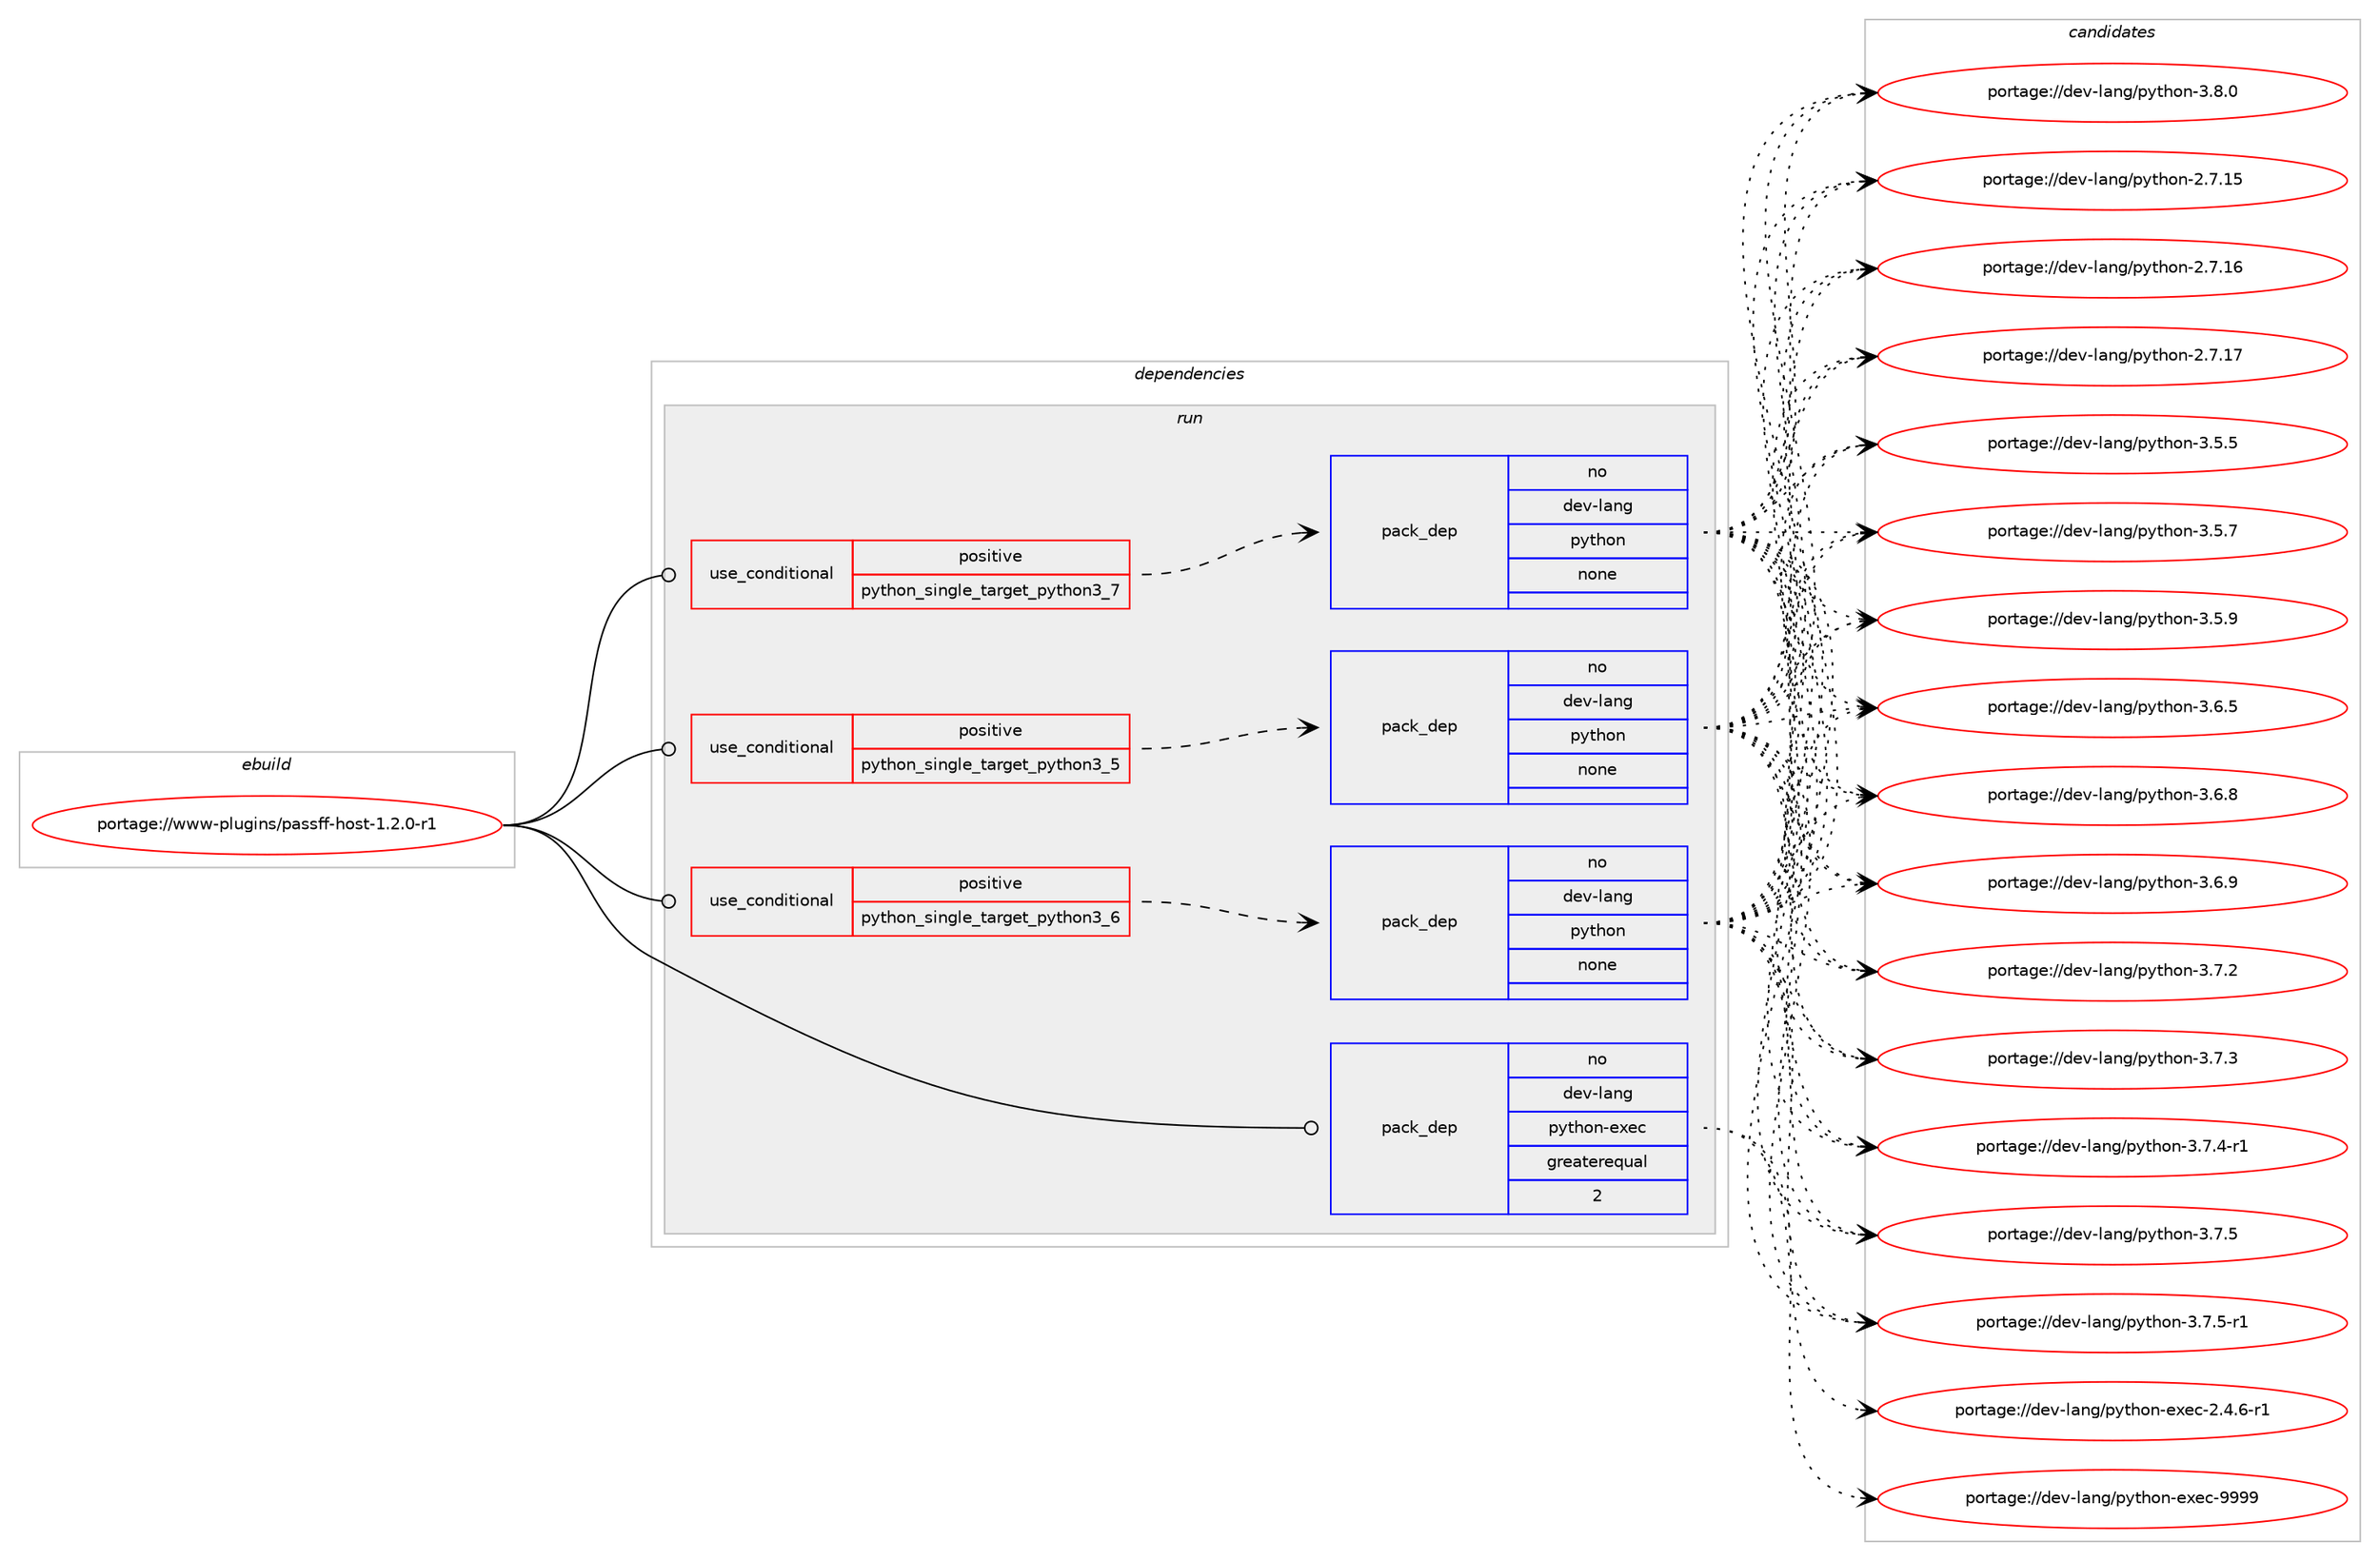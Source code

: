 digraph prolog {

# *************
# Graph options
# *************

newrank=true;
concentrate=true;
compound=true;
graph [rankdir=LR,fontname=Helvetica,fontsize=10,ranksep=1.5];#, ranksep=2.5, nodesep=0.2];
edge  [arrowhead=vee];
node  [fontname=Helvetica,fontsize=10];

# **********
# The ebuild
# **********

subgraph cluster_leftcol {
color=gray;
rank=same;
label=<<i>ebuild</i>>;
id [label="portage://www-plugins/passff-host-1.2.0-r1", color=red, width=4, href="../www-plugins/passff-host-1.2.0-r1.svg"];
}

# ****************
# The dependencies
# ****************

subgraph cluster_midcol {
color=gray;
label=<<i>dependencies</i>>;
subgraph cluster_compile {
fillcolor="#eeeeee";
style=filled;
label=<<i>compile</i>>;
}
subgraph cluster_compileandrun {
fillcolor="#eeeeee";
style=filled;
label=<<i>compile and run</i>>;
}
subgraph cluster_run {
fillcolor="#eeeeee";
style=filled;
label=<<i>run</i>>;
subgraph cond106536 {
dependency443174 [label=<<TABLE BORDER="0" CELLBORDER="1" CELLSPACING="0" CELLPADDING="4"><TR><TD ROWSPAN="3" CELLPADDING="10">use_conditional</TD></TR><TR><TD>positive</TD></TR><TR><TD>python_single_target_python3_5</TD></TR></TABLE>>, shape=none, color=red];
subgraph pack328768 {
dependency443175 [label=<<TABLE BORDER="0" CELLBORDER="1" CELLSPACING="0" CELLPADDING="4" WIDTH="220"><TR><TD ROWSPAN="6" CELLPADDING="30">pack_dep</TD></TR><TR><TD WIDTH="110">no</TD></TR><TR><TD>dev-lang</TD></TR><TR><TD>python</TD></TR><TR><TD>none</TD></TR><TR><TD></TD></TR></TABLE>>, shape=none, color=blue];
}
dependency443174:e -> dependency443175:w [weight=20,style="dashed",arrowhead="vee"];
}
id:e -> dependency443174:w [weight=20,style="solid",arrowhead="odot"];
subgraph cond106537 {
dependency443176 [label=<<TABLE BORDER="0" CELLBORDER="1" CELLSPACING="0" CELLPADDING="4"><TR><TD ROWSPAN="3" CELLPADDING="10">use_conditional</TD></TR><TR><TD>positive</TD></TR><TR><TD>python_single_target_python3_6</TD></TR></TABLE>>, shape=none, color=red];
subgraph pack328769 {
dependency443177 [label=<<TABLE BORDER="0" CELLBORDER="1" CELLSPACING="0" CELLPADDING="4" WIDTH="220"><TR><TD ROWSPAN="6" CELLPADDING="30">pack_dep</TD></TR><TR><TD WIDTH="110">no</TD></TR><TR><TD>dev-lang</TD></TR><TR><TD>python</TD></TR><TR><TD>none</TD></TR><TR><TD></TD></TR></TABLE>>, shape=none, color=blue];
}
dependency443176:e -> dependency443177:w [weight=20,style="dashed",arrowhead="vee"];
}
id:e -> dependency443176:w [weight=20,style="solid",arrowhead="odot"];
subgraph cond106538 {
dependency443178 [label=<<TABLE BORDER="0" CELLBORDER="1" CELLSPACING="0" CELLPADDING="4"><TR><TD ROWSPAN="3" CELLPADDING="10">use_conditional</TD></TR><TR><TD>positive</TD></TR><TR><TD>python_single_target_python3_7</TD></TR></TABLE>>, shape=none, color=red];
subgraph pack328770 {
dependency443179 [label=<<TABLE BORDER="0" CELLBORDER="1" CELLSPACING="0" CELLPADDING="4" WIDTH="220"><TR><TD ROWSPAN="6" CELLPADDING="30">pack_dep</TD></TR><TR><TD WIDTH="110">no</TD></TR><TR><TD>dev-lang</TD></TR><TR><TD>python</TD></TR><TR><TD>none</TD></TR><TR><TD></TD></TR></TABLE>>, shape=none, color=blue];
}
dependency443178:e -> dependency443179:w [weight=20,style="dashed",arrowhead="vee"];
}
id:e -> dependency443178:w [weight=20,style="solid",arrowhead="odot"];
subgraph pack328771 {
dependency443180 [label=<<TABLE BORDER="0" CELLBORDER="1" CELLSPACING="0" CELLPADDING="4" WIDTH="220"><TR><TD ROWSPAN="6" CELLPADDING="30">pack_dep</TD></TR><TR><TD WIDTH="110">no</TD></TR><TR><TD>dev-lang</TD></TR><TR><TD>python-exec</TD></TR><TR><TD>greaterequal</TD></TR><TR><TD>2</TD></TR></TABLE>>, shape=none, color=blue];
}
id:e -> dependency443180:w [weight=20,style="solid",arrowhead="odot"];
}
}

# **************
# The candidates
# **************

subgraph cluster_choices {
rank=same;
color=gray;
label=<<i>candidates</i>>;

subgraph choice328768 {
color=black;
nodesep=1;
choiceportage10010111845108971101034711212111610411111045504655464953 [label="portage://dev-lang/python-2.7.15", color=red, width=4,href="../dev-lang/python-2.7.15.svg"];
choiceportage10010111845108971101034711212111610411111045504655464954 [label="portage://dev-lang/python-2.7.16", color=red, width=4,href="../dev-lang/python-2.7.16.svg"];
choiceportage10010111845108971101034711212111610411111045504655464955 [label="portage://dev-lang/python-2.7.17", color=red, width=4,href="../dev-lang/python-2.7.17.svg"];
choiceportage100101118451089711010347112121116104111110455146534653 [label="portage://dev-lang/python-3.5.5", color=red, width=4,href="../dev-lang/python-3.5.5.svg"];
choiceportage100101118451089711010347112121116104111110455146534655 [label="portage://dev-lang/python-3.5.7", color=red, width=4,href="../dev-lang/python-3.5.7.svg"];
choiceportage100101118451089711010347112121116104111110455146534657 [label="portage://dev-lang/python-3.5.9", color=red, width=4,href="../dev-lang/python-3.5.9.svg"];
choiceportage100101118451089711010347112121116104111110455146544653 [label="portage://dev-lang/python-3.6.5", color=red, width=4,href="../dev-lang/python-3.6.5.svg"];
choiceportage100101118451089711010347112121116104111110455146544656 [label="portage://dev-lang/python-3.6.8", color=red, width=4,href="../dev-lang/python-3.6.8.svg"];
choiceportage100101118451089711010347112121116104111110455146544657 [label="portage://dev-lang/python-3.6.9", color=red, width=4,href="../dev-lang/python-3.6.9.svg"];
choiceportage100101118451089711010347112121116104111110455146554650 [label="portage://dev-lang/python-3.7.2", color=red, width=4,href="../dev-lang/python-3.7.2.svg"];
choiceportage100101118451089711010347112121116104111110455146554651 [label="portage://dev-lang/python-3.7.3", color=red, width=4,href="../dev-lang/python-3.7.3.svg"];
choiceportage1001011184510897110103471121211161041111104551465546524511449 [label="portage://dev-lang/python-3.7.4-r1", color=red, width=4,href="../dev-lang/python-3.7.4-r1.svg"];
choiceportage100101118451089711010347112121116104111110455146554653 [label="portage://dev-lang/python-3.7.5", color=red, width=4,href="../dev-lang/python-3.7.5.svg"];
choiceportage1001011184510897110103471121211161041111104551465546534511449 [label="portage://dev-lang/python-3.7.5-r1", color=red, width=4,href="../dev-lang/python-3.7.5-r1.svg"];
choiceportage100101118451089711010347112121116104111110455146564648 [label="portage://dev-lang/python-3.8.0", color=red, width=4,href="../dev-lang/python-3.8.0.svg"];
dependency443175:e -> choiceportage10010111845108971101034711212111610411111045504655464953:w [style=dotted,weight="100"];
dependency443175:e -> choiceportage10010111845108971101034711212111610411111045504655464954:w [style=dotted,weight="100"];
dependency443175:e -> choiceportage10010111845108971101034711212111610411111045504655464955:w [style=dotted,weight="100"];
dependency443175:e -> choiceportage100101118451089711010347112121116104111110455146534653:w [style=dotted,weight="100"];
dependency443175:e -> choiceportage100101118451089711010347112121116104111110455146534655:w [style=dotted,weight="100"];
dependency443175:e -> choiceportage100101118451089711010347112121116104111110455146534657:w [style=dotted,weight="100"];
dependency443175:e -> choiceportage100101118451089711010347112121116104111110455146544653:w [style=dotted,weight="100"];
dependency443175:e -> choiceportage100101118451089711010347112121116104111110455146544656:w [style=dotted,weight="100"];
dependency443175:e -> choiceportage100101118451089711010347112121116104111110455146544657:w [style=dotted,weight="100"];
dependency443175:e -> choiceportage100101118451089711010347112121116104111110455146554650:w [style=dotted,weight="100"];
dependency443175:e -> choiceportage100101118451089711010347112121116104111110455146554651:w [style=dotted,weight="100"];
dependency443175:e -> choiceportage1001011184510897110103471121211161041111104551465546524511449:w [style=dotted,weight="100"];
dependency443175:e -> choiceportage100101118451089711010347112121116104111110455146554653:w [style=dotted,weight="100"];
dependency443175:e -> choiceportage1001011184510897110103471121211161041111104551465546534511449:w [style=dotted,weight="100"];
dependency443175:e -> choiceportage100101118451089711010347112121116104111110455146564648:w [style=dotted,weight="100"];
}
subgraph choice328769 {
color=black;
nodesep=1;
choiceportage10010111845108971101034711212111610411111045504655464953 [label="portage://dev-lang/python-2.7.15", color=red, width=4,href="../dev-lang/python-2.7.15.svg"];
choiceportage10010111845108971101034711212111610411111045504655464954 [label="portage://dev-lang/python-2.7.16", color=red, width=4,href="../dev-lang/python-2.7.16.svg"];
choiceportage10010111845108971101034711212111610411111045504655464955 [label="portage://dev-lang/python-2.7.17", color=red, width=4,href="../dev-lang/python-2.7.17.svg"];
choiceportage100101118451089711010347112121116104111110455146534653 [label="portage://dev-lang/python-3.5.5", color=red, width=4,href="../dev-lang/python-3.5.5.svg"];
choiceportage100101118451089711010347112121116104111110455146534655 [label="portage://dev-lang/python-3.5.7", color=red, width=4,href="../dev-lang/python-3.5.7.svg"];
choiceportage100101118451089711010347112121116104111110455146534657 [label="portage://dev-lang/python-3.5.9", color=red, width=4,href="../dev-lang/python-3.5.9.svg"];
choiceportage100101118451089711010347112121116104111110455146544653 [label="portage://dev-lang/python-3.6.5", color=red, width=4,href="../dev-lang/python-3.6.5.svg"];
choiceportage100101118451089711010347112121116104111110455146544656 [label="portage://dev-lang/python-3.6.8", color=red, width=4,href="../dev-lang/python-3.6.8.svg"];
choiceportage100101118451089711010347112121116104111110455146544657 [label="portage://dev-lang/python-3.6.9", color=red, width=4,href="../dev-lang/python-3.6.9.svg"];
choiceportage100101118451089711010347112121116104111110455146554650 [label="portage://dev-lang/python-3.7.2", color=red, width=4,href="../dev-lang/python-3.7.2.svg"];
choiceportage100101118451089711010347112121116104111110455146554651 [label="portage://dev-lang/python-3.7.3", color=red, width=4,href="../dev-lang/python-3.7.3.svg"];
choiceportage1001011184510897110103471121211161041111104551465546524511449 [label="portage://dev-lang/python-3.7.4-r1", color=red, width=4,href="../dev-lang/python-3.7.4-r1.svg"];
choiceportage100101118451089711010347112121116104111110455146554653 [label="portage://dev-lang/python-3.7.5", color=red, width=4,href="../dev-lang/python-3.7.5.svg"];
choiceportage1001011184510897110103471121211161041111104551465546534511449 [label="portage://dev-lang/python-3.7.5-r1", color=red, width=4,href="../dev-lang/python-3.7.5-r1.svg"];
choiceportage100101118451089711010347112121116104111110455146564648 [label="portage://dev-lang/python-3.8.0", color=red, width=4,href="../dev-lang/python-3.8.0.svg"];
dependency443177:e -> choiceportage10010111845108971101034711212111610411111045504655464953:w [style=dotted,weight="100"];
dependency443177:e -> choiceportage10010111845108971101034711212111610411111045504655464954:w [style=dotted,weight="100"];
dependency443177:e -> choiceportage10010111845108971101034711212111610411111045504655464955:w [style=dotted,weight="100"];
dependency443177:e -> choiceportage100101118451089711010347112121116104111110455146534653:w [style=dotted,weight="100"];
dependency443177:e -> choiceportage100101118451089711010347112121116104111110455146534655:w [style=dotted,weight="100"];
dependency443177:e -> choiceportage100101118451089711010347112121116104111110455146534657:w [style=dotted,weight="100"];
dependency443177:e -> choiceportage100101118451089711010347112121116104111110455146544653:w [style=dotted,weight="100"];
dependency443177:e -> choiceportage100101118451089711010347112121116104111110455146544656:w [style=dotted,weight="100"];
dependency443177:e -> choiceportage100101118451089711010347112121116104111110455146544657:w [style=dotted,weight="100"];
dependency443177:e -> choiceportage100101118451089711010347112121116104111110455146554650:w [style=dotted,weight="100"];
dependency443177:e -> choiceportage100101118451089711010347112121116104111110455146554651:w [style=dotted,weight="100"];
dependency443177:e -> choiceportage1001011184510897110103471121211161041111104551465546524511449:w [style=dotted,weight="100"];
dependency443177:e -> choiceportage100101118451089711010347112121116104111110455146554653:w [style=dotted,weight="100"];
dependency443177:e -> choiceportage1001011184510897110103471121211161041111104551465546534511449:w [style=dotted,weight="100"];
dependency443177:e -> choiceportage100101118451089711010347112121116104111110455146564648:w [style=dotted,weight="100"];
}
subgraph choice328770 {
color=black;
nodesep=1;
choiceportage10010111845108971101034711212111610411111045504655464953 [label="portage://dev-lang/python-2.7.15", color=red, width=4,href="../dev-lang/python-2.7.15.svg"];
choiceportage10010111845108971101034711212111610411111045504655464954 [label="portage://dev-lang/python-2.7.16", color=red, width=4,href="../dev-lang/python-2.7.16.svg"];
choiceportage10010111845108971101034711212111610411111045504655464955 [label="portage://dev-lang/python-2.7.17", color=red, width=4,href="../dev-lang/python-2.7.17.svg"];
choiceportage100101118451089711010347112121116104111110455146534653 [label="portage://dev-lang/python-3.5.5", color=red, width=4,href="../dev-lang/python-3.5.5.svg"];
choiceportage100101118451089711010347112121116104111110455146534655 [label="portage://dev-lang/python-3.5.7", color=red, width=4,href="../dev-lang/python-3.5.7.svg"];
choiceportage100101118451089711010347112121116104111110455146534657 [label="portage://dev-lang/python-3.5.9", color=red, width=4,href="../dev-lang/python-3.5.9.svg"];
choiceportage100101118451089711010347112121116104111110455146544653 [label="portage://dev-lang/python-3.6.5", color=red, width=4,href="../dev-lang/python-3.6.5.svg"];
choiceportage100101118451089711010347112121116104111110455146544656 [label="portage://dev-lang/python-3.6.8", color=red, width=4,href="../dev-lang/python-3.6.8.svg"];
choiceportage100101118451089711010347112121116104111110455146544657 [label="portage://dev-lang/python-3.6.9", color=red, width=4,href="../dev-lang/python-3.6.9.svg"];
choiceportage100101118451089711010347112121116104111110455146554650 [label="portage://dev-lang/python-3.7.2", color=red, width=4,href="../dev-lang/python-3.7.2.svg"];
choiceportage100101118451089711010347112121116104111110455146554651 [label="portage://dev-lang/python-3.7.3", color=red, width=4,href="../dev-lang/python-3.7.3.svg"];
choiceportage1001011184510897110103471121211161041111104551465546524511449 [label="portage://dev-lang/python-3.7.4-r1", color=red, width=4,href="../dev-lang/python-3.7.4-r1.svg"];
choiceportage100101118451089711010347112121116104111110455146554653 [label="portage://dev-lang/python-3.7.5", color=red, width=4,href="../dev-lang/python-3.7.5.svg"];
choiceportage1001011184510897110103471121211161041111104551465546534511449 [label="portage://dev-lang/python-3.7.5-r1", color=red, width=4,href="../dev-lang/python-3.7.5-r1.svg"];
choiceportage100101118451089711010347112121116104111110455146564648 [label="portage://dev-lang/python-3.8.0", color=red, width=4,href="../dev-lang/python-3.8.0.svg"];
dependency443179:e -> choiceportage10010111845108971101034711212111610411111045504655464953:w [style=dotted,weight="100"];
dependency443179:e -> choiceportage10010111845108971101034711212111610411111045504655464954:w [style=dotted,weight="100"];
dependency443179:e -> choiceportage10010111845108971101034711212111610411111045504655464955:w [style=dotted,weight="100"];
dependency443179:e -> choiceportage100101118451089711010347112121116104111110455146534653:w [style=dotted,weight="100"];
dependency443179:e -> choiceportage100101118451089711010347112121116104111110455146534655:w [style=dotted,weight="100"];
dependency443179:e -> choiceportage100101118451089711010347112121116104111110455146534657:w [style=dotted,weight="100"];
dependency443179:e -> choiceportage100101118451089711010347112121116104111110455146544653:w [style=dotted,weight="100"];
dependency443179:e -> choiceportage100101118451089711010347112121116104111110455146544656:w [style=dotted,weight="100"];
dependency443179:e -> choiceportage100101118451089711010347112121116104111110455146544657:w [style=dotted,weight="100"];
dependency443179:e -> choiceportage100101118451089711010347112121116104111110455146554650:w [style=dotted,weight="100"];
dependency443179:e -> choiceportage100101118451089711010347112121116104111110455146554651:w [style=dotted,weight="100"];
dependency443179:e -> choiceportage1001011184510897110103471121211161041111104551465546524511449:w [style=dotted,weight="100"];
dependency443179:e -> choiceportage100101118451089711010347112121116104111110455146554653:w [style=dotted,weight="100"];
dependency443179:e -> choiceportage1001011184510897110103471121211161041111104551465546534511449:w [style=dotted,weight="100"];
dependency443179:e -> choiceportage100101118451089711010347112121116104111110455146564648:w [style=dotted,weight="100"];
}
subgraph choice328771 {
color=black;
nodesep=1;
choiceportage10010111845108971101034711212111610411111045101120101994550465246544511449 [label="portage://dev-lang/python-exec-2.4.6-r1", color=red, width=4,href="../dev-lang/python-exec-2.4.6-r1.svg"];
choiceportage10010111845108971101034711212111610411111045101120101994557575757 [label="portage://dev-lang/python-exec-9999", color=red, width=4,href="../dev-lang/python-exec-9999.svg"];
dependency443180:e -> choiceportage10010111845108971101034711212111610411111045101120101994550465246544511449:w [style=dotted,weight="100"];
dependency443180:e -> choiceportage10010111845108971101034711212111610411111045101120101994557575757:w [style=dotted,weight="100"];
}
}

}
